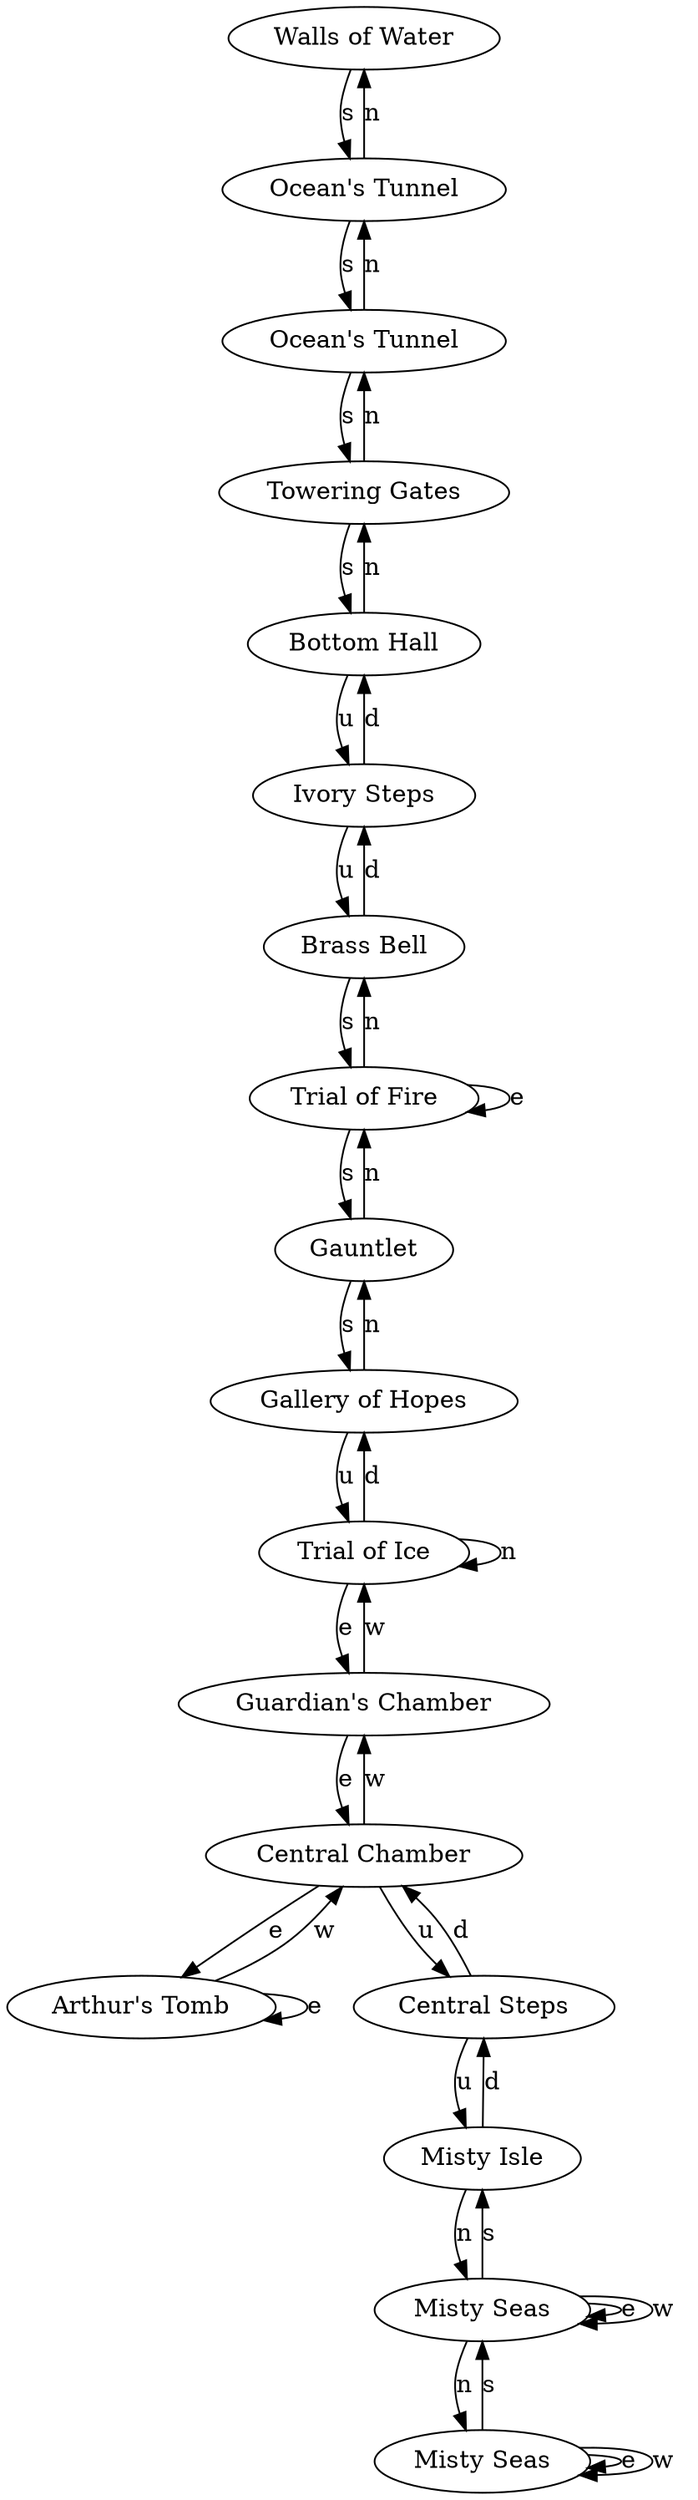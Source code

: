 digraph monster {
room_556 [label="Walls of Water"];
room_556 -> room_674 [label="s"];
room_674 [label="Ocean's Tunnel"];
room_674 -> room_556 [label="n"];
room_674 -> room_678 [label="s"];
room_678 [label="Ocean's Tunnel"];
room_678 -> room_674 [label="n"];
room_678 -> room_679 [label="s"];
room_679 [label="Towering Gates"];
room_679 -> room_678 [label="n"];
room_679 -> room_680 [label="s"];
room_680 [label="Bottom Hall"];
room_680 -> room_679 [label="n"];
room_680 -> room_681 [label="u"];
room_681 [label="Ivory Steps"];
room_681 -> room_682 [label="u"];
room_681 -> room_680 [label="d"];
room_682 [label="Brass Bell"];
room_682 -> room_683 [label="s"];
room_682 -> room_681 [label="d"];
room_683 [label="Trial of Fire"];
room_683 -> room_682 [label="n"];
room_683 -> room_684 [label="s"];
room_683 -> room_683 [label="e"];
room_684 [label="Gauntlet"];
room_684 -> room_683 [label="n"];
room_684 -> room_685 [label="s"];
room_685 [label="Gallery of Hopes"];
room_685 -> room_684 [label="n"];
room_685 -> room_686 [label="u"];
room_686 [label="Trial of Ice"];
room_686 -> room_686 [label="n"];
room_686 -> room_687 [label="e"];
room_686 -> room_685 [label="d"];
room_687 [label="Guardian's Chamber"];
room_687 -> room_688 [label="e"];
room_687 -> room_686 [label="w"];
room_688 [label="Central Chamber"];
room_688 -> room_692 [label="e"];
room_688 -> room_687 [label="w"];
room_688 -> room_689 [label="u"];
room_689 [label="Central Steps"];
room_689 -> room_690 [label="u"];
room_689 -> room_688 [label="d"];
room_690 [label="Misty Isle"];
room_690 -> room_691 [label="n"];
room_690 -> room_689 [label="d"];
room_691 [label="Misty Seas"];
room_691 -> room_693 [label="n"];
room_691 -> room_690 [label="s"];
room_691 -> room_691 [label="e"];
room_691 -> room_691 [label="w"];
room_692 [label="Arthur's Tomb"];
room_692 -> room_692 [label="e"];
room_692 -> room_688 [label="w"];
room_693 [label="Misty Seas"];
room_693 -> room_691 [label="s"];
room_693 -> room_693 [label="e"];
room_693 -> room_693 [label="w"];
}
